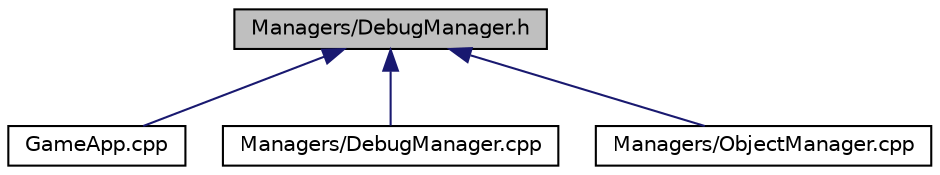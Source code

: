 digraph "Managers/DebugManager.h"
{
  edge [fontname="Helvetica",fontsize="10",labelfontname="Helvetica",labelfontsize="10"];
  node [fontname="Helvetica",fontsize="10",shape=record];
  Node1 [label="Managers/DebugManager.h",height=0.2,width=0.4,color="black", fillcolor="grey75", style="filled", fontcolor="black"];
  Node1 -> Node2 [dir="back",color="midnightblue",fontsize="10",style="solid"];
  Node2 [label="GameApp.cpp",height=0.2,width=0.4,color="black", fillcolor="white", style="filled",URL="$GameApp_8cpp.html"];
  Node1 -> Node3 [dir="back",color="midnightblue",fontsize="10",style="solid"];
  Node3 [label="Managers/DebugManager.cpp",height=0.2,width=0.4,color="black", fillcolor="white", style="filled",URL="$DebugManager_8cpp.html"];
  Node1 -> Node4 [dir="back",color="midnightblue",fontsize="10",style="solid"];
  Node4 [label="Managers/ObjectManager.cpp",height=0.2,width=0.4,color="black", fillcolor="white", style="filled",URL="$ObjectManager_8cpp.html"];
}
